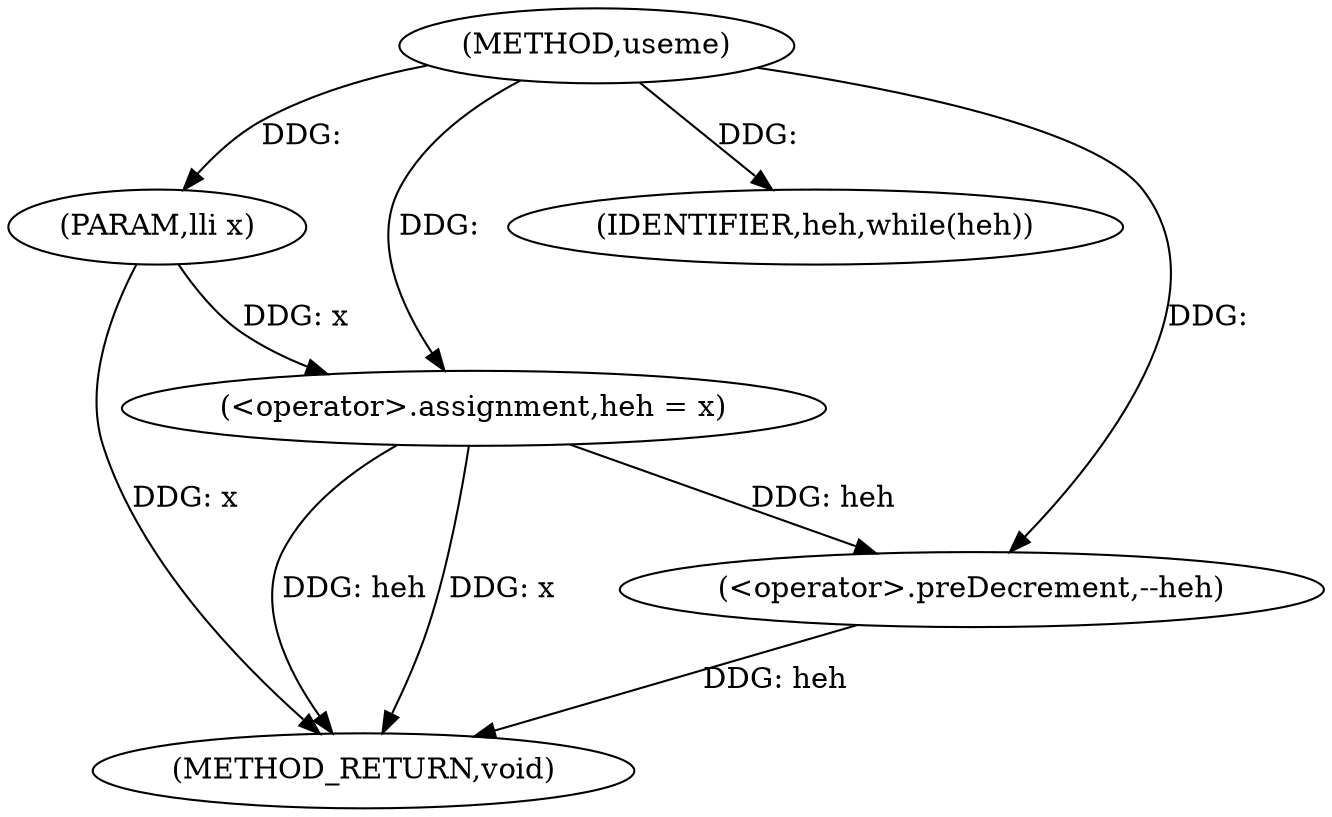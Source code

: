 digraph "useme" {  
"1000151" [label = "(METHOD,useme)" ]
"1000162" [label = "(METHOD_RETURN,void)" ]
"1000152" [label = "(PARAM,lli x)" ]
"1000155" [label = "(<operator>.assignment,heh = x)" ]
"1000159" [label = "(IDENTIFIER,heh,while(heh))" ]
"1000160" [label = "(<operator>.preDecrement,--heh)" ]
  "1000152" -> "1000162"  [ label = "DDG: x"] 
  "1000155" -> "1000162"  [ label = "DDG: heh"] 
  "1000155" -> "1000162"  [ label = "DDG: x"] 
  "1000160" -> "1000162"  [ label = "DDG: heh"] 
  "1000151" -> "1000152"  [ label = "DDG: "] 
  "1000152" -> "1000155"  [ label = "DDG: x"] 
  "1000151" -> "1000155"  [ label = "DDG: "] 
  "1000151" -> "1000159"  [ label = "DDG: "] 
  "1000155" -> "1000160"  [ label = "DDG: heh"] 
  "1000151" -> "1000160"  [ label = "DDG: "] 
}
